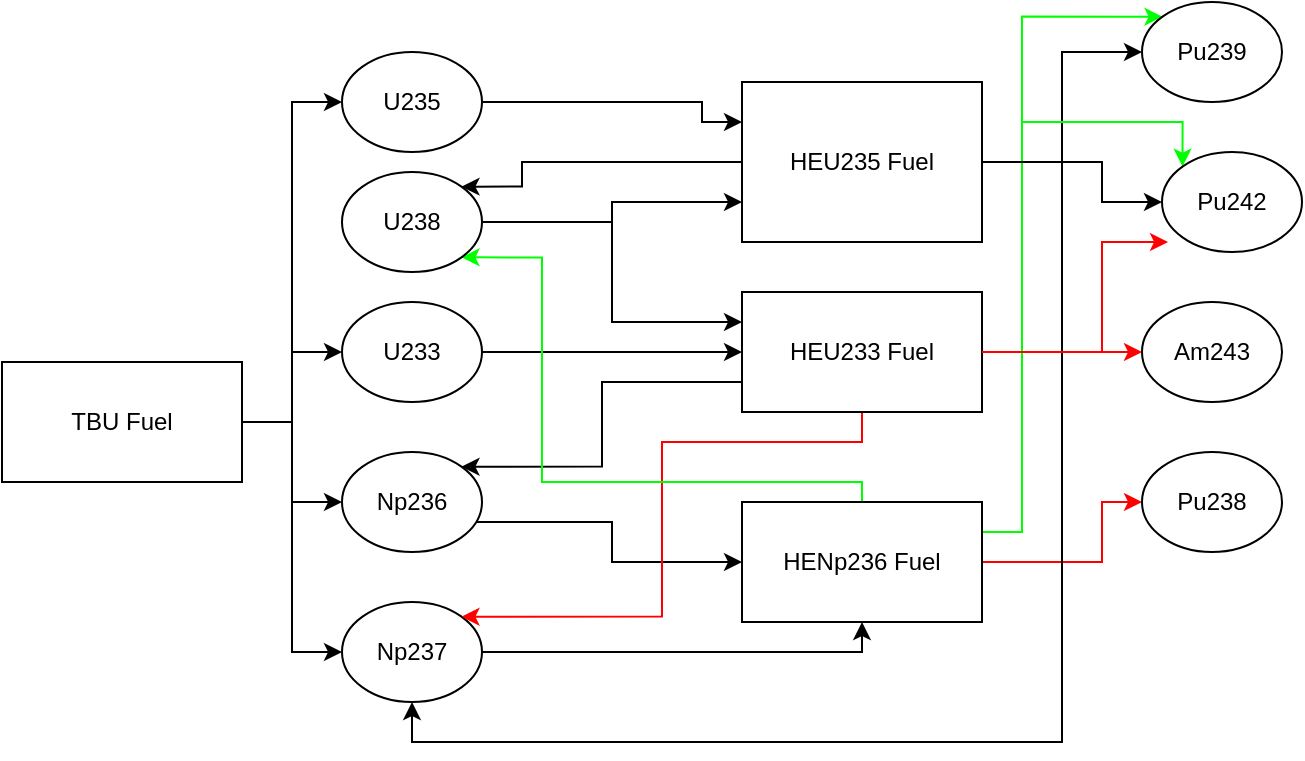 <mxfile version="24.3.1" type="github">
  <diagram id="C1U3_uQqnXLnm0sO9N93" name="Page-1">
    <mxGraphModel dx="1740" dy="617" grid="1" gridSize="10" guides="1" tooltips="1" connect="1" arrows="1" fold="1" page="1" pageScale="1" pageWidth="827" pageHeight="1169" math="0" shadow="0">
      <root>
        <mxCell id="0" />
        <mxCell id="1" parent="0" />
        <mxCell id="ZLNaZwaS5NNvdA5LC722-11" style="edgeStyle=orthogonalEdgeStyle;rounded=0;orthogonalLoop=1;jettySize=auto;html=1;entryX=0;entryY=0.5;entryDx=0;entryDy=0;" edge="1" parent="1" source="deMOmnE_-PH6Vk6PNPbs-46" target="ZLNaZwaS5NNvdA5LC722-10">
          <mxGeometry relative="1" as="geometry" />
        </mxCell>
        <mxCell id="deMOmnE_-PH6Vk6PNPbs-46" value="U233" style="ellipse;whiteSpace=wrap;html=1;" parent="1" vertex="1">
          <mxGeometry x="-560" y="200" width="70" height="50" as="geometry" />
        </mxCell>
        <mxCell id="deMOmnE_-PH6Vk6PNPbs-51" style="edgeStyle=orthogonalEdgeStyle;rounded=0;orthogonalLoop=1;jettySize=auto;html=1;entryX=0;entryY=0.5;entryDx=0;entryDy=0;" parent="1" source="deMOmnE_-PH6Vk6PNPbs-50" target="deMOmnE_-PH6Vk6PNPbs-46" edge="1">
          <mxGeometry relative="1" as="geometry" />
        </mxCell>
        <mxCell id="ZLNaZwaS5NNvdA5LC722-2" style="edgeStyle=orthogonalEdgeStyle;rounded=0;orthogonalLoop=1;jettySize=auto;html=1;entryX=0;entryY=0.5;entryDx=0;entryDy=0;strokeColor=#000000;" edge="1" parent="1" source="deMOmnE_-PH6Vk6PNPbs-50" target="ZLNaZwaS5NNvdA5LC722-1">
          <mxGeometry relative="1" as="geometry" />
        </mxCell>
        <mxCell id="ZLNaZwaS5NNvdA5LC722-5" style="edgeStyle=orthogonalEdgeStyle;rounded=0;orthogonalLoop=1;jettySize=auto;html=1;entryX=0;entryY=0.5;entryDx=0;entryDy=0;" edge="1" parent="1" source="deMOmnE_-PH6Vk6PNPbs-50" target="ZLNaZwaS5NNvdA5LC722-3">
          <mxGeometry relative="1" as="geometry" />
        </mxCell>
        <mxCell id="ZLNaZwaS5NNvdA5LC722-6" style="edgeStyle=orthogonalEdgeStyle;rounded=0;orthogonalLoop=1;jettySize=auto;html=1;entryX=0;entryY=0.5;entryDx=0;entryDy=0;" edge="1" parent="1" source="deMOmnE_-PH6Vk6PNPbs-50" target="ZLNaZwaS5NNvdA5LC722-4">
          <mxGeometry relative="1" as="geometry" />
        </mxCell>
        <mxCell id="deMOmnE_-PH6Vk6PNPbs-50" value="TBU Fuel" style="rounded=0;whiteSpace=wrap;html=1;" parent="1" vertex="1">
          <mxGeometry x="-730" y="230" width="120" height="60" as="geometry" />
        </mxCell>
        <mxCell id="ZLNaZwaS5NNvdA5LC722-9" style="edgeStyle=orthogonalEdgeStyle;rounded=0;orthogonalLoop=1;jettySize=auto;html=1;entryX=0;entryY=0.25;entryDx=0;entryDy=0;strokeColor=#000000;" edge="1" parent="1" source="ZLNaZwaS5NNvdA5LC722-1" target="ZLNaZwaS5NNvdA5LC722-7">
          <mxGeometry relative="1" as="geometry">
            <Array as="points">
              <mxPoint x="-380" y="100" />
              <mxPoint x="-380" y="110" />
            </Array>
          </mxGeometry>
        </mxCell>
        <mxCell id="ZLNaZwaS5NNvdA5LC722-1" value="U235" style="ellipse;whiteSpace=wrap;html=1;" vertex="1" parent="1">
          <mxGeometry x="-560" y="75" width="70" height="50" as="geometry" />
        </mxCell>
        <mxCell id="ZLNaZwaS5NNvdA5LC722-13" style="edgeStyle=orthogonalEdgeStyle;rounded=0;orthogonalLoop=1;jettySize=auto;html=1;" edge="1" parent="1" source="ZLNaZwaS5NNvdA5LC722-3" target="ZLNaZwaS5NNvdA5LC722-12">
          <mxGeometry relative="1" as="geometry">
            <Array as="points">
              <mxPoint x="-425" y="310" />
              <mxPoint x="-425" y="330" />
            </Array>
          </mxGeometry>
        </mxCell>
        <mxCell id="ZLNaZwaS5NNvdA5LC722-3" value="Np236" style="ellipse;whiteSpace=wrap;html=1;" vertex="1" parent="1">
          <mxGeometry x="-560" y="275" width="70" height="50" as="geometry" />
        </mxCell>
        <mxCell id="ZLNaZwaS5NNvdA5LC722-15" style="edgeStyle=orthogonalEdgeStyle;rounded=0;orthogonalLoop=1;jettySize=auto;html=1;entryX=0.5;entryY=1;entryDx=0;entryDy=0;" edge="1" parent="1" source="ZLNaZwaS5NNvdA5LC722-4" target="ZLNaZwaS5NNvdA5LC722-12">
          <mxGeometry relative="1" as="geometry">
            <mxPoint x="-360" y="380" as="targetPoint" />
            <Array as="points">
              <mxPoint x="-300" y="375" />
            </Array>
          </mxGeometry>
        </mxCell>
        <mxCell id="ZLNaZwaS5NNvdA5LC722-4" value="Np237" style="ellipse;whiteSpace=wrap;html=1;" vertex="1" parent="1">
          <mxGeometry x="-560" y="350" width="70" height="50" as="geometry" />
        </mxCell>
        <mxCell id="ZLNaZwaS5NNvdA5LC722-19" style="edgeStyle=orthogonalEdgeStyle;rounded=0;orthogonalLoop=1;jettySize=auto;html=1;entryX=1;entryY=0;entryDx=0;entryDy=0;" edge="1" parent="1" source="ZLNaZwaS5NNvdA5LC722-7" target="ZLNaZwaS5NNvdA5LC722-16">
          <mxGeometry relative="1" as="geometry">
            <mxPoint x="-180" y="40" as="targetPoint" />
            <Array as="points">
              <mxPoint x="-470" y="130" />
              <mxPoint x="-470" y="142" />
            </Array>
          </mxGeometry>
        </mxCell>
        <mxCell id="ZLNaZwaS5NNvdA5LC722-23" style="edgeStyle=orthogonalEdgeStyle;rounded=0;orthogonalLoop=1;jettySize=auto;html=1;" edge="1" parent="1" source="ZLNaZwaS5NNvdA5LC722-7" target="ZLNaZwaS5NNvdA5LC722-21">
          <mxGeometry relative="1" as="geometry" />
        </mxCell>
        <mxCell id="ZLNaZwaS5NNvdA5LC722-24" style="edgeStyle=orthogonalEdgeStyle;rounded=0;orthogonalLoop=1;jettySize=auto;html=1;" edge="1" parent="1" source="ZLNaZwaS5NNvdA5LC722-7" target="ZLNaZwaS5NNvdA5LC722-22">
          <mxGeometry relative="1" as="geometry">
            <Array as="points">
              <mxPoint x="-180" y="130" />
              <mxPoint x="-180" y="150" />
            </Array>
          </mxGeometry>
        </mxCell>
        <mxCell id="ZLNaZwaS5NNvdA5LC722-7" value="HEU235 Fuel" style="rounded=0;whiteSpace=wrap;html=1;" vertex="1" parent="1">
          <mxGeometry x="-360" y="90" width="120" height="80" as="geometry" />
        </mxCell>
        <mxCell id="ZLNaZwaS5NNvdA5LC722-25" style="edgeStyle=orthogonalEdgeStyle;rounded=0;orthogonalLoop=1;jettySize=auto;html=1;entryX=1;entryY=0;entryDx=0;entryDy=0;" edge="1" parent="1" source="ZLNaZwaS5NNvdA5LC722-10" target="ZLNaZwaS5NNvdA5LC722-3">
          <mxGeometry relative="1" as="geometry">
            <Array as="points">
              <mxPoint x="-430" y="240" />
              <mxPoint x="-430" y="282" />
            </Array>
          </mxGeometry>
        </mxCell>
        <mxCell id="ZLNaZwaS5NNvdA5LC722-26" style="edgeStyle=orthogonalEdgeStyle;rounded=0;orthogonalLoop=1;jettySize=auto;html=1;entryX=1;entryY=0;entryDx=0;entryDy=0;strokeColor=#FF0000;" edge="1" parent="1" source="ZLNaZwaS5NNvdA5LC722-10" target="ZLNaZwaS5NNvdA5LC722-4">
          <mxGeometry relative="1" as="geometry">
            <Array as="points">
              <mxPoint x="-300" y="270" />
              <mxPoint x="-400" y="270" />
              <mxPoint x="-400" y="357" />
            </Array>
          </mxGeometry>
        </mxCell>
        <mxCell id="ZLNaZwaS5NNvdA5LC722-29" style="edgeStyle=orthogonalEdgeStyle;rounded=0;orthogonalLoop=1;jettySize=auto;html=1;entryX=0;entryY=0.5;entryDx=0;entryDy=0;strokeColor=#FF0000;" edge="1" parent="1" source="ZLNaZwaS5NNvdA5LC722-10" target="ZLNaZwaS5NNvdA5LC722-28">
          <mxGeometry relative="1" as="geometry" />
        </mxCell>
        <mxCell id="ZLNaZwaS5NNvdA5LC722-10" value="HEU233 Fuel" style="rounded=0;whiteSpace=wrap;html=1;" vertex="1" parent="1">
          <mxGeometry x="-360" y="195" width="120" height="60" as="geometry" />
        </mxCell>
        <mxCell id="ZLNaZwaS5NNvdA5LC722-30" style="edgeStyle=orthogonalEdgeStyle;rounded=0;orthogonalLoop=1;jettySize=auto;html=1;entryX=1;entryY=1;entryDx=0;entryDy=0;strokeColor=#00FF00;" edge="1" parent="1" source="ZLNaZwaS5NNvdA5LC722-12" target="ZLNaZwaS5NNvdA5LC722-16">
          <mxGeometry relative="1" as="geometry">
            <Array as="points">
              <mxPoint x="-300" y="290" />
              <mxPoint x="-460" y="290" />
              <mxPoint x="-460" y="178" />
            </Array>
          </mxGeometry>
        </mxCell>
        <mxCell id="ZLNaZwaS5NNvdA5LC722-34" style="edgeStyle=orthogonalEdgeStyle;rounded=0;orthogonalLoop=1;jettySize=auto;html=1;strokeColor=#FF0000;" edge="1" parent="1" source="ZLNaZwaS5NNvdA5LC722-12" target="ZLNaZwaS5NNvdA5LC722-33">
          <mxGeometry relative="1" as="geometry">
            <Array as="points">
              <mxPoint x="-180" y="330" />
              <mxPoint x="-180" y="300" />
            </Array>
          </mxGeometry>
        </mxCell>
        <mxCell id="ZLNaZwaS5NNvdA5LC722-35" style="edgeStyle=orthogonalEdgeStyle;rounded=0;orthogonalLoop=1;jettySize=auto;html=1;strokeColor=#00FF00;exitX=1;exitY=0.25;exitDx=0;exitDy=0;entryX=0;entryY=0;entryDx=0;entryDy=0;" edge="1" parent="1" source="ZLNaZwaS5NNvdA5LC722-12" target="ZLNaZwaS5NNvdA5LC722-21">
          <mxGeometry relative="1" as="geometry">
            <mxPoint x="-140" y="20" as="targetPoint" />
            <Array as="points">
              <mxPoint x="-220" y="315" />
              <mxPoint x="-220" y="57" />
            </Array>
          </mxGeometry>
        </mxCell>
        <mxCell id="ZLNaZwaS5NNvdA5LC722-37" style="edgeStyle=orthogonalEdgeStyle;rounded=0;orthogonalLoop=1;jettySize=auto;html=1;entryX=0;entryY=0;entryDx=0;entryDy=0;exitX=1;exitY=0.25;exitDx=0;exitDy=0;strokeColor=#00FF00;" edge="1" parent="1" source="ZLNaZwaS5NNvdA5LC722-12" target="ZLNaZwaS5NNvdA5LC722-22">
          <mxGeometry relative="1" as="geometry">
            <Array as="points">
              <mxPoint x="-220" y="315" />
              <mxPoint x="-220" y="110" />
              <mxPoint x="-140" y="110" />
            </Array>
          </mxGeometry>
        </mxCell>
        <mxCell id="ZLNaZwaS5NNvdA5LC722-12" value="HENp236 Fuel" style="rounded=0;whiteSpace=wrap;html=1;" vertex="1" parent="1">
          <mxGeometry x="-360" y="300" width="120" height="60" as="geometry" />
        </mxCell>
        <mxCell id="ZLNaZwaS5NNvdA5LC722-17" style="edgeStyle=orthogonalEdgeStyle;rounded=0;orthogonalLoop=1;jettySize=auto;html=1;entryX=0;entryY=0.75;entryDx=0;entryDy=0;exitX=1;exitY=0.5;exitDx=0;exitDy=0;" edge="1" parent="1" source="ZLNaZwaS5NNvdA5LC722-16" target="ZLNaZwaS5NNvdA5LC722-7">
          <mxGeometry relative="1" as="geometry">
            <mxPoint x="-480" y="120" as="sourcePoint" />
            <Array as="points">
              <mxPoint x="-425" y="160" />
              <mxPoint x="-425" y="150" />
            </Array>
          </mxGeometry>
        </mxCell>
        <mxCell id="ZLNaZwaS5NNvdA5LC722-18" style="edgeStyle=orthogonalEdgeStyle;rounded=0;orthogonalLoop=1;jettySize=auto;html=1;entryX=0;entryY=0.25;entryDx=0;entryDy=0;" edge="1" parent="1" source="ZLNaZwaS5NNvdA5LC722-16" target="ZLNaZwaS5NNvdA5LC722-10">
          <mxGeometry relative="1" as="geometry" />
        </mxCell>
        <mxCell id="ZLNaZwaS5NNvdA5LC722-16" value="U238" style="ellipse;whiteSpace=wrap;html=1;" vertex="1" parent="1">
          <mxGeometry x="-560" y="135" width="70" height="50" as="geometry" />
        </mxCell>
        <mxCell id="ZLNaZwaS5NNvdA5LC722-20" style="edgeStyle=orthogonalEdgeStyle;rounded=0;orthogonalLoop=1;jettySize=auto;html=1;entryX=0.5;entryY=1;entryDx=0;entryDy=0;" edge="1" parent="1" source="ZLNaZwaS5NNvdA5LC722-7" target="ZLNaZwaS5NNvdA5LC722-4">
          <mxGeometry relative="1" as="geometry">
            <Array as="points">
              <mxPoint x="-200" y="130" />
              <mxPoint x="-200" y="420" />
              <mxPoint x="-525" y="420" />
            </Array>
          </mxGeometry>
        </mxCell>
        <mxCell id="ZLNaZwaS5NNvdA5LC722-21" value="Pu239" style="ellipse;whiteSpace=wrap;html=1;" vertex="1" parent="1">
          <mxGeometry x="-160" y="50" width="70" height="50" as="geometry" />
        </mxCell>
        <mxCell id="ZLNaZwaS5NNvdA5LC722-22" value="Pu242" style="ellipse;whiteSpace=wrap;html=1;" vertex="1" parent="1">
          <mxGeometry x="-150" y="125" width="70" height="50" as="geometry" />
        </mxCell>
        <mxCell id="ZLNaZwaS5NNvdA5LC722-27" style="edgeStyle=orthogonalEdgeStyle;rounded=0;orthogonalLoop=1;jettySize=auto;html=1;entryX=0.043;entryY=0.9;entryDx=0;entryDy=0;entryPerimeter=0;exitX=1;exitY=0.5;exitDx=0;exitDy=0;strokeColor=#FF0000;" edge="1" parent="1" source="ZLNaZwaS5NNvdA5LC722-10" target="ZLNaZwaS5NNvdA5LC722-22">
          <mxGeometry relative="1" as="geometry">
            <mxPoint x="-230" y="210" as="sourcePoint" />
            <Array as="points">
              <mxPoint x="-180" y="225" />
              <mxPoint x="-180" y="170" />
            </Array>
          </mxGeometry>
        </mxCell>
        <mxCell id="ZLNaZwaS5NNvdA5LC722-28" value="Am243" style="ellipse;whiteSpace=wrap;html=1;" vertex="1" parent="1">
          <mxGeometry x="-160" y="200" width="70" height="50" as="geometry" />
        </mxCell>
        <mxCell id="ZLNaZwaS5NNvdA5LC722-33" value="Pu238" style="ellipse;whiteSpace=wrap;html=1;" vertex="1" parent="1">
          <mxGeometry x="-160" y="275" width="70" height="50" as="geometry" />
        </mxCell>
      </root>
    </mxGraphModel>
  </diagram>
</mxfile>
